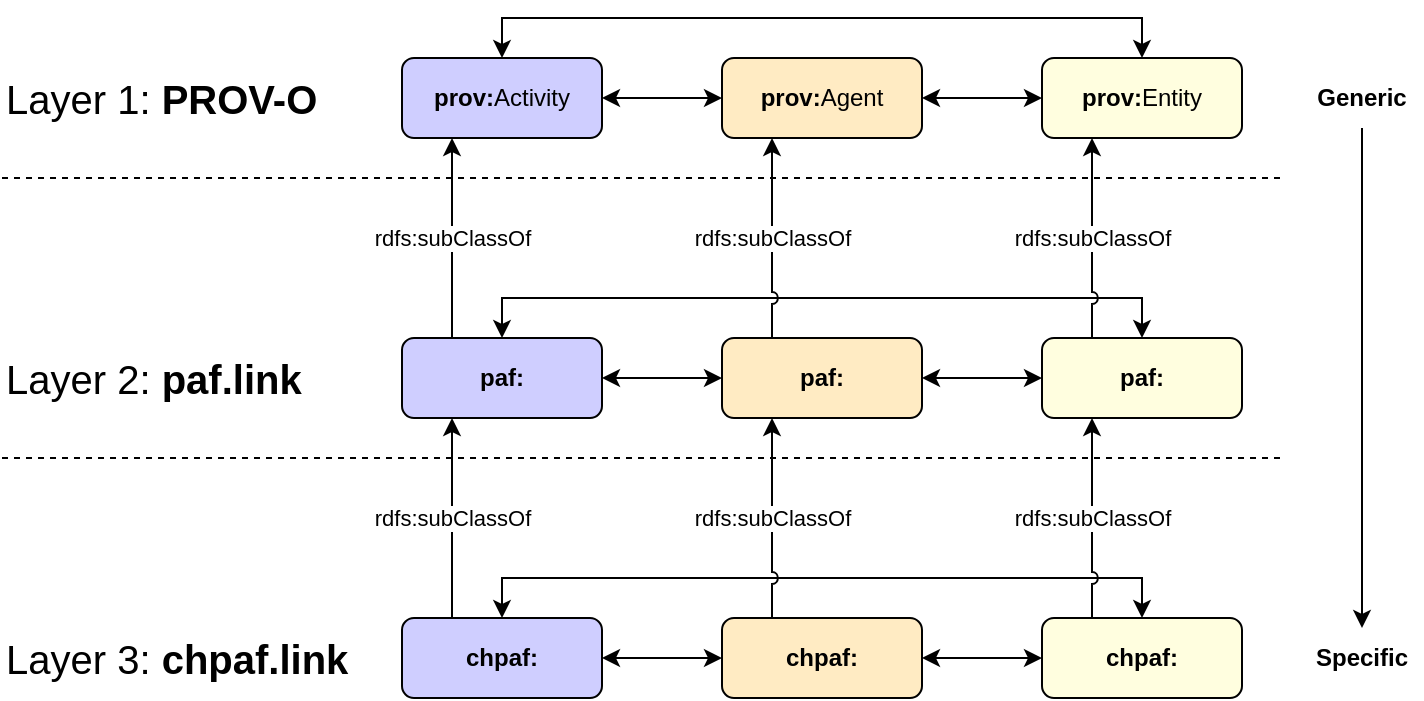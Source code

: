 <mxfile>
    <diagram id="j3nCLHnntAiGY3WYhjUm" name="Page-1">
        <mxGraphModel dx="1405" dy="659" grid="1" gridSize="10" guides="1" tooltips="1" connect="1" arrows="1" fold="1" page="1" pageScale="1" pageWidth="827" pageHeight="1169" math="0" shadow="0">
            <root>
                <mxCell id="0"/>
                <mxCell id="1" parent="0"/>
                <mxCell id="56" style="edgeStyle=none;html=1;exitX=1;exitY=0.5;exitDx=0;exitDy=0;startArrow=classic;startFill=1;" edge="1" parent="1" source="5" target="7">
                    <mxGeometry relative="1" as="geometry"/>
                </mxCell>
                <mxCell id="5" value="&lt;b&gt;prov:&lt;/b&gt;Activity" style="rounded=1;whiteSpace=wrap;html=1;labelBackgroundColor=none;fontColor=none;fillColor=#cfceff;fontSize=12;" parent="1" vertex="1">
                    <mxGeometry x="240" y="240" width="100" height="40" as="geometry"/>
                </mxCell>
                <mxCell id="6" value="&lt;b&gt;prov:&lt;/b&gt;Entity" style="rounded=1;whiteSpace=wrap;html=1;labelBackgroundColor=none;fontColor=none;fillColor=#FFFEDF;fontSize=12;" parent="1" vertex="1">
                    <mxGeometry x="560" y="240" width="100" height="40" as="geometry"/>
                </mxCell>
                <mxCell id="11" value="Layer 1: &lt;b&gt;PROV-O&lt;/b&gt;" style="text;align=left;html=1;verticalAlign=middle;whiteSpace=wrap;rounded=0;labelBackgroundColor=none;fontSize=20;" parent="1" vertex="1">
                    <mxGeometry x="40" y="240" width="170" height="40" as="geometry"/>
                </mxCell>
                <mxCell id="13" value="Layer 2: &lt;b&gt;paf.link&lt;/b&gt;" style="text;strokeColor=none;align=left;fillColor=none;html=1;verticalAlign=middle;whiteSpace=wrap;rounded=0;labelBackgroundColor=none;fontSize=20;fontColor=none;" parent="1" vertex="1">
                    <mxGeometry x="40" y="380" width="170" height="40" as="geometry"/>
                </mxCell>
                <mxCell id="38" value="Layer 3: &lt;b&gt;chpaf.link&lt;/b&gt;" style="text;strokeColor=none;align=left;fillColor=none;html=1;verticalAlign=middle;whiteSpace=wrap;rounded=0;labelBackgroundColor=none;fontSize=20;fontColor=none;" parent="1" vertex="1">
                    <mxGeometry x="40" y="520" width="200" height="40" as="geometry"/>
                </mxCell>
                <mxCell id="52" value="" style="endArrow=classic;html=1;entryX=0.5;entryY=0;entryDx=0;entryDy=0;exitX=0.5;exitY=1;exitDx=0;exitDy=0;" parent="1" edge="1" target="53" source="54">
                    <mxGeometry width="50" height="50" relative="1" as="geometry">
                        <mxPoint x="720" y="280" as="sourcePoint"/>
                        <mxPoint x="720" y="480" as="targetPoint"/>
                    </mxGeometry>
                </mxCell>
                <mxCell id="53" value="&lt;b&gt;Specific&lt;/b&gt;" style="text;html=1;strokeColor=none;fillColor=none;align=center;verticalAlign=middle;whiteSpace=wrap;rounded=0;" parent="1" vertex="1">
                    <mxGeometry x="690" y="525" width="60" height="30" as="geometry"/>
                </mxCell>
                <mxCell id="54" value="&lt;b&gt;Generic&lt;/b&gt;" style="text;html=1;strokeColor=none;fillColor=none;align=center;verticalAlign=middle;whiteSpace=wrap;rounded=0;" parent="1" vertex="1">
                    <mxGeometry x="690" y="245" width="60" height="30" as="geometry"/>
                </mxCell>
                <mxCell id="57" style="edgeStyle=none;html=1;exitX=1;exitY=0.5;exitDx=0;exitDy=0;entryX=0;entryY=0.5;entryDx=0;entryDy=0;startArrow=classic;startFill=1;" edge="1" parent="1" source="7" target="6">
                    <mxGeometry relative="1" as="geometry"/>
                </mxCell>
                <mxCell id="7" value="&lt;b&gt;prov:&lt;/b&gt;Agent" style="rounded=1;whiteSpace=wrap;html=1;labelBackgroundColor=none;fontColor=none;fillColor=#ffebc3;fontSize=12;" parent="1" vertex="1">
                    <mxGeometry x="400" y="240" width="100" height="40" as="geometry"/>
                </mxCell>
                <mxCell id="60" style="edgeStyle=orthogonalEdgeStyle;html=1;exitX=0.5;exitY=0;exitDx=0;exitDy=0;startArrow=classic;startFill=1;entryX=0.5;entryY=0;entryDx=0;entryDy=0;rounded=0;" edge="1" parent="1" source="5" target="6">
                    <mxGeometry relative="1" as="geometry">
                        <mxPoint x="350" y="270" as="sourcePoint"/>
                        <mxPoint x="410" y="270" as="targetPoint"/>
                        <Array as="points">
                            <mxPoint x="290" y="220"/>
                            <mxPoint x="610" y="220"/>
                        </Array>
                    </mxGeometry>
                </mxCell>
                <mxCell id="61" style="edgeStyle=none;html=1;exitX=1;exitY=0.5;exitDx=0;exitDy=0;startArrow=classic;startFill=1;" edge="1" parent="1" source="62" target="65">
                    <mxGeometry relative="1" as="geometry"/>
                </mxCell>
                <mxCell id="67" value="rdfs:subClassOf" style="edgeStyle=orthogonalEdgeStyle;rounded=0;html=1;exitX=0.25;exitY=0;exitDx=0;exitDy=0;entryX=0.25;entryY=1;entryDx=0;entryDy=0;startArrow=none;startFill=0;" edge="1" parent="1" source="62" target="5">
                    <mxGeometry relative="1" as="geometry"/>
                </mxCell>
                <mxCell id="62" value="&lt;b&gt;paf:&lt;/b&gt;" style="rounded=1;whiteSpace=wrap;html=1;labelBackgroundColor=none;fontColor=none;fillColor=#cfceff;fontSize=12;" vertex="1" parent="1">
                    <mxGeometry x="240" y="380" width="100" height="40" as="geometry"/>
                </mxCell>
                <mxCell id="63" value="&lt;b&gt;paf:&lt;/b&gt;" style="rounded=1;whiteSpace=wrap;html=1;labelBackgroundColor=none;fontColor=none;fillColor=#FFFEDF;fontSize=12;" vertex="1" parent="1">
                    <mxGeometry x="560" y="380" width="100" height="40" as="geometry"/>
                </mxCell>
                <mxCell id="64" style="edgeStyle=none;html=1;exitX=1;exitY=0.5;exitDx=0;exitDy=0;entryX=0;entryY=0.5;entryDx=0;entryDy=0;startArrow=classic;startFill=1;" edge="1" parent="1" source="65" target="63">
                    <mxGeometry relative="1" as="geometry"/>
                </mxCell>
                <mxCell id="65" value="&lt;b&gt;paf:&lt;/b&gt;" style="rounded=1;whiteSpace=wrap;html=1;labelBackgroundColor=none;fontColor=none;fillColor=#ffebc3;fontSize=12;" vertex="1" parent="1">
                    <mxGeometry x="400" y="380" width="100" height="40" as="geometry"/>
                </mxCell>
                <mxCell id="66" style="edgeStyle=orthogonalEdgeStyle;html=1;exitX=0.5;exitY=0;exitDx=0;exitDy=0;startArrow=classic;startFill=1;entryX=0.5;entryY=0;entryDx=0;entryDy=0;rounded=0;" edge="1" parent="1" source="62" target="63">
                    <mxGeometry relative="1" as="geometry">
                        <mxPoint x="350" y="410" as="sourcePoint"/>
                        <mxPoint x="410" y="410" as="targetPoint"/>
                        <Array as="points">
                            <mxPoint x="290" y="360"/>
                            <mxPoint x="610" y="360"/>
                        </Array>
                    </mxGeometry>
                </mxCell>
                <mxCell id="69" value="rdfs:subClassOf" style="edgeStyle=orthogonalEdgeStyle;rounded=0;html=1;exitX=0.25;exitY=0;exitDx=0;exitDy=0;entryX=0.25;entryY=1;entryDx=0;entryDy=0;startArrow=none;startFill=0;jumpStyle=arc;" edge="1" parent="1" source="65" target="7">
                    <mxGeometry relative="1" as="geometry"/>
                </mxCell>
                <mxCell id="70" value="rdfs:subClassOf" style="edgeStyle=orthogonalEdgeStyle;rounded=0;html=1;exitX=0.25;exitY=0;exitDx=0;exitDy=0;entryX=0.25;entryY=1;entryDx=0;entryDy=0;startArrow=none;startFill=0;jumpStyle=arc;" edge="1" parent="1" source="63" target="6">
                    <mxGeometry relative="1" as="geometry"/>
                </mxCell>
                <mxCell id="12" value="" style="endArrow=none;dashed=1;html=1;strokeWidth=1;fontSize=20;fontColor=none;" parent="1" edge="1">
                    <mxGeometry width="50" height="50" relative="1" as="geometry">
                        <mxPoint x="40" y="300" as="sourcePoint"/>
                        <mxPoint x="680" y="300" as="targetPoint"/>
                    </mxGeometry>
                </mxCell>
                <mxCell id="71" style="edgeStyle=none;html=1;exitX=1;exitY=0.5;exitDx=0;exitDy=0;startArrow=classic;startFill=1;" edge="1" parent="1" source="73" target="76">
                    <mxGeometry relative="1" as="geometry"/>
                </mxCell>
                <mxCell id="72" value="rdfs:subClassOf" style="edgeStyle=orthogonalEdgeStyle;rounded=0;html=1;exitX=0.25;exitY=0;exitDx=0;exitDy=0;entryX=0.25;entryY=1;entryDx=0;entryDy=0;startArrow=none;startFill=0;" edge="1" parent="1" source="73">
                    <mxGeometry relative="1" as="geometry">
                        <mxPoint x="265" y="420" as="targetPoint"/>
                    </mxGeometry>
                </mxCell>
                <mxCell id="73" value="&lt;b&gt;chpaf:&lt;/b&gt;" style="rounded=1;whiteSpace=wrap;html=1;labelBackgroundColor=none;fontColor=none;fillColor=#cfceff;fontSize=12;" vertex="1" parent="1">
                    <mxGeometry x="240" y="520" width="100" height="40" as="geometry"/>
                </mxCell>
                <mxCell id="74" value="&lt;b&gt;chpaf:&lt;/b&gt;" style="rounded=1;whiteSpace=wrap;html=1;labelBackgroundColor=none;fontColor=none;fillColor=#FFFEDF;fontSize=12;" vertex="1" parent="1">
                    <mxGeometry x="560" y="520" width="100" height="40" as="geometry"/>
                </mxCell>
                <mxCell id="75" style="edgeStyle=none;html=1;exitX=1;exitY=0.5;exitDx=0;exitDy=0;entryX=0;entryY=0.5;entryDx=0;entryDy=0;startArrow=classic;startFill=1;" edge="1" parent="1" source="76" target="74">
                    <mxGeometry relative="1" as="geometry"/>
                </mxCell>
                <mxCell id="76" value="&lt;b&gt;chpaf:&lt;/b&gt;" style="rounded=1;whiteSpace=wrap;html=1;labelBackgroundColor=none;fontColor=none;fillColor=#ffebc3;fontSize=12;" vertex="1" parent="1">
                    <mxGeometry x="400" y="520" width="100" height="40" as="geometry"/>
                </mxCell>
                <mxCell id="77" style="edgeStyle=orthogonalEdgeStyle;html=1;exitX=0.5;exitY=0;exitDx=0;exitDy=0;startArrow=classic;startFill=1;entryX=0.5;entryY=0;entryDx=0;entryDy=0;rounded=0;" edge="1" parent="1" source="73" target="74">
                    <mxGeometry relative="1" as="geometry">
                        <mxPoint x="350" y="550" as="sourcePoint"/>
                        <mxPoint x="410" y="550" as="targetPoint"/>
                        <Array as="points">
                            <mxPoint x="290" y="500"/>
                            <mxPoint x="610" y="500"/>
                        </Array>
                    </mxGeometry>
                </mxCell>
                <mxCell id="78" value="rdfs:subClassOf" style="edgeStyle=orthogonalEdgeStyle;rounded=0;html=1;exitX=0.25;exitY=0;exitDx=0;exitDy=0;entryX=0.25;entryY=1;entryDx=0;entryDy=0;startArrow=none;startFill=0;jumpStyle=arc;" edge="1" parent="1" source="76">
                    <mxGeometry relative="1" as="geometry">
                        <mxPoint x="425" y="420" as="targetPoint"/>
                    </mxGeometry>
                </mxCell>
                <mxCell id="79" value="rdfs:subClassOf" style="edgeStyle=orthogonalEdgeStyle;rounded=0;html=1;exitX=0.25;exitY=0;exitDx=0;exitDy=0;entryX=0.25;entryY=1;entryDx=0;entryDy=0;startArrow=none;startFill=0;jumpStyle=arc;" edge="1" parent="1" source="74">
                    <mxGeometry relative="1" as="geometry">
                        <mxPoint x="585" y="420" as="targetPoint"/>
                    </mxGeometry>
                </mxCell>
                <mxCell id="14" value="" style="endArrow=none;dashed=1;html=1;strokeWidth=1;fontSize=20;fontColor=none;" parent="1" edge="1">
                    <mxGeometry width="50" height="50" relative="1" as="geometry">
                        <mxPoint x="40" y="440" as="sourcePoint"/>
                        <mxPoint x="680" y="440" as="targetPoint"/>
                    </mxGeometry>
                </mxCell>
            </root>
        </mxGraphModel>
    </diagram>
</mxfile>